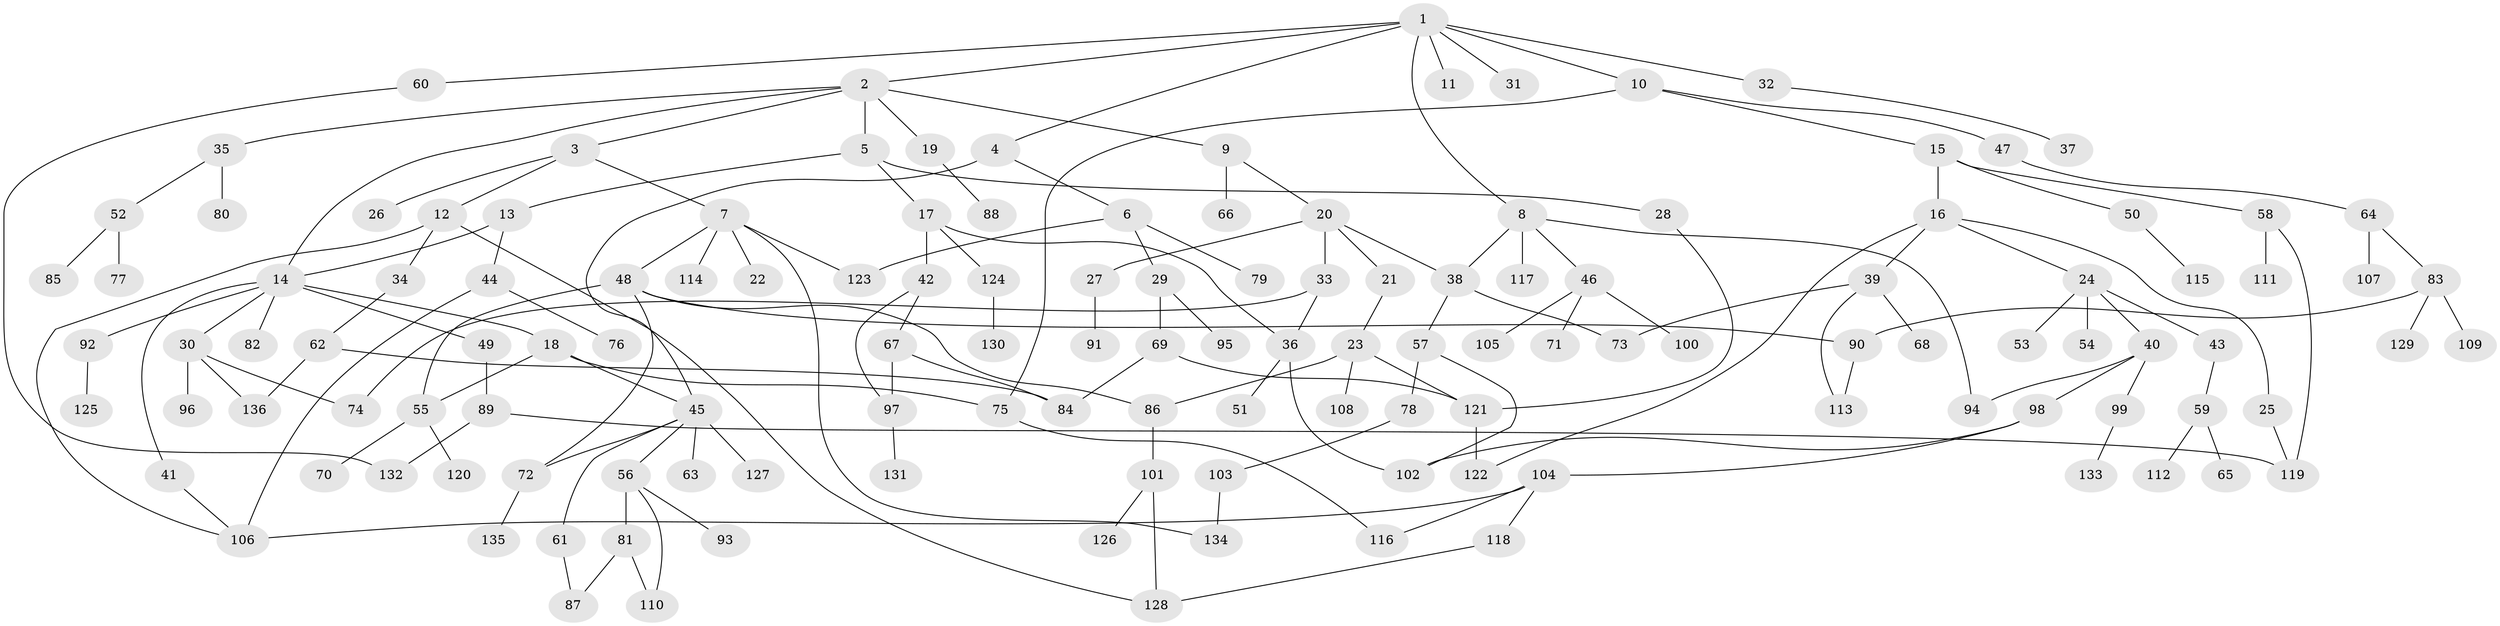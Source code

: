 // coarse degree distribution, {8: 0.02127659574468085, 9: 0.010638297872340425, 5: 0.05319148936170213, 4: 0.1276595744680851, 6: 0.0425531914893617, 3: 0.1276595744680851, 1: 0.3723404255319149, 10: 0.010638297872340425, 7: 0.010638297872340425, 2: 0.22340425531914893}
// Generated by graph-tools (version 1.1) at 2025/41/03/06/25 10:41:29]
// undirected, 136 vertices, 170 edges
graph export_dot {
graph [start="1"]
  node [color=gray90,style=filled];
  1;
  2;
  3;
  4;
  5;
  6;
  7;
  8;
  9;
  10;
  11;
  12;
  13;
  14;
  15;
  16;
  17;
  18;
  19;
  20;
  21;
  22;
  23;
  24;
  25;
  26;
  27;
  28;
  29;
  30;
  31;
  32;
  33;
  34;
  35;
  36;
  37;
  38;
  39;
  40;
  41;
  42;
  43;
  44;
  45;
  46;
  47;
  48;
  49;
  50;
  51;
  52;
  53;
  54;
  55;
  56;
  57;
  58;
  59;
  60;
  61;
  62;
  63;
  64;
  65;
  66;
  67;
  68;
  69;
  70;
  71;
  72;
  73;
  74;
  75;
  76;
  77;
  78;
  79;
  80;
  81;
  82;
  83;
  84;
  85;
  86;
  87;
  88;
  89;
  90;
  91;
  92;
  93;
  94;
  95;
  96;
  97;
  98;
  99;
  100;
  101;
  102;
  103;
  104;
  105;
  106;
  107;
  108;
  109;
  110;
  111;
  112;
  113;
  114;
  115;
  116;
  117;
  118;
  119;
  120;
  121;
  122;
  123;
  124;
  125;
  126;
  127;
  128;
  129;
  130;
  131;
  132;
  133;
  134;
  135;
  136;
  1 -- 2;
  1 -- 4;
  1 -- 8;
  1 -- 10;
  1 -- 11;
  1 -- 31;
  1 -- 32;
  1 -- 60;
  2 -- 3;
  2 -- 5;
  2 -- 9;
  2 -- 19;
  2 -- 35;
  2 -- 14;
  3 -- 7;
  3 -- 12;
  3 -- 26;
  4 -- 6;
  4 -- 45;
  5 -- 13;
  5 -- 17;
  5 -- 28;
  6 -- 29;
  6 -- 79;
  6 -- 123;
  7 -- 22;
  7 -- 48;
  7 -- 114;
  7 -- 123;
  7 -- 134;
  8 -- 46;
  8 -- 117;
  8 -- 38;
  8 -- 94;
  9 -- 20;
  9 -- 66;
  10 -- 15;
  10 -- 47;
  10 -- 75;
  12 -- 34;
  12 -- 128;
  12 -- 106;
  13 -- 14;
  13 -- 44;
  14 -- 18;
  14 -- 30;
  14 -- 41;
  14 -- 49;
  14 -- 82;
  14 -- 92;
  15 -- 16;
  15 -- 50;
  15 -- 58;
  16 -- 24;
  16 -- 25;
  16 -- 39;
  16 -- 122;
  17 -- 36;
  17 -- 42;
  17 -- 124;
  18 -- 45;
  18 -- 75;
  18 -- 55;
  19 -- 88;
  20 -- 21;
  20 -- 27;
  20 -- 33;
  20 -- 38;
  21 -- 23;
  23 -- 86;
  23 -- 108;
  23 -- 121;
  24 -- 40;
  24 -- 43;
  24 -- 53;
  24 -- 54;
  25 -- 119;
  27 -- 91;
  28 -- 121;
  29 -- 69;
  29 -- 95;
  30 -- 96;
  30 -- 136;
  30 -- 74;
  32 -- 37;
  33 -- 74;
  33 -- 36;
  34 -- 62;
  35 -- 52;
  35 -- 80;
  36 -- 51;
  36 -- 102;
  38 -- 57;
  38 -- 73;
  39 -- 68;
  39 -- 113;
  39 -- 73;
  40 -- 94;
  40 -- 98;
  40 -- 99;
  41 -- 106;
  42 -- 67;
  42 -- 97;
  43 -- 59;
  44 -- 76;
  44 -- 106;
  45 -- 56;
  45 -- 61;
  45 -- 63;
  45 -- 127;
  45 -- 72;
  46 -- 71;
  46 -- 100;
  46 -- 105;
  47 -- 64;
  48 -- 55;
  48 -- 72;
  48 -- 90;
  48 -- 86;
  49 -- 89;
  50 -- 115;
  52 -- 77;
  52 -- 85;
  55 -- 70;
  55 -- 120;
  56 -- 81;
  56 -- 93;
  56 -- 110;
  57 -- 78;
  57 -- 102;
  58 -- 111;
  58 -- 119;
  59 -- 65;
  59 -- 112;
  60 -- 132;
  61 -- 87;
  62 -- 84;
  62 -- 136;
  64 -- 83;
  64 -- 107;
  67 -- 97;
  67 -- 84;
  69 -- 84;
  69 -- 121;
  72 -- 135;
  75 -- 116;
  78 -- 103;
  81 -- 110;
  81 -- 87;
  83 -- 90;
  83 -- 109;
  83 -- 129;
  86 -- 101;
  89 -- 132;
  89 -- 119;
  90 -- 113;
  92 -- 125;
  97 -- 131;
  98 -- 104;
  98 -- 102;
  99 -- 133;
  101 -- 126;
  101 -- 128;
  103 -- 134;
  104 -- 106;
  104 -- 118;
  104 -- 116;
  118 -- 128;
  121 -- 122;
  124 -- 130;
}
